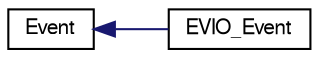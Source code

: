 digraph "Graphical Class Hierarchy"
{
  bgcolor="transparent";
  edge [fontname="FreeSans",fontsize="10",labelfontname="FreeSans",labelfontsize="10"];
  node [fontname="FreeSans",fontsize="10",shape=record];
  rankdir="LR";
  Node1 [label="Event",height=0.2,width=0.4,color="black",URL="$d5/da5/classEvent.html"];
  Node1 -> Node2 [dir="back",color="midnightblue",fontsize="10",style="solid",fontname="FreeSans"];
  Node2 [label="EVIO_Event",height=0.2,width=0.4,color="black",URL="$dd/daf/classEVIO__Event.html"];
}
